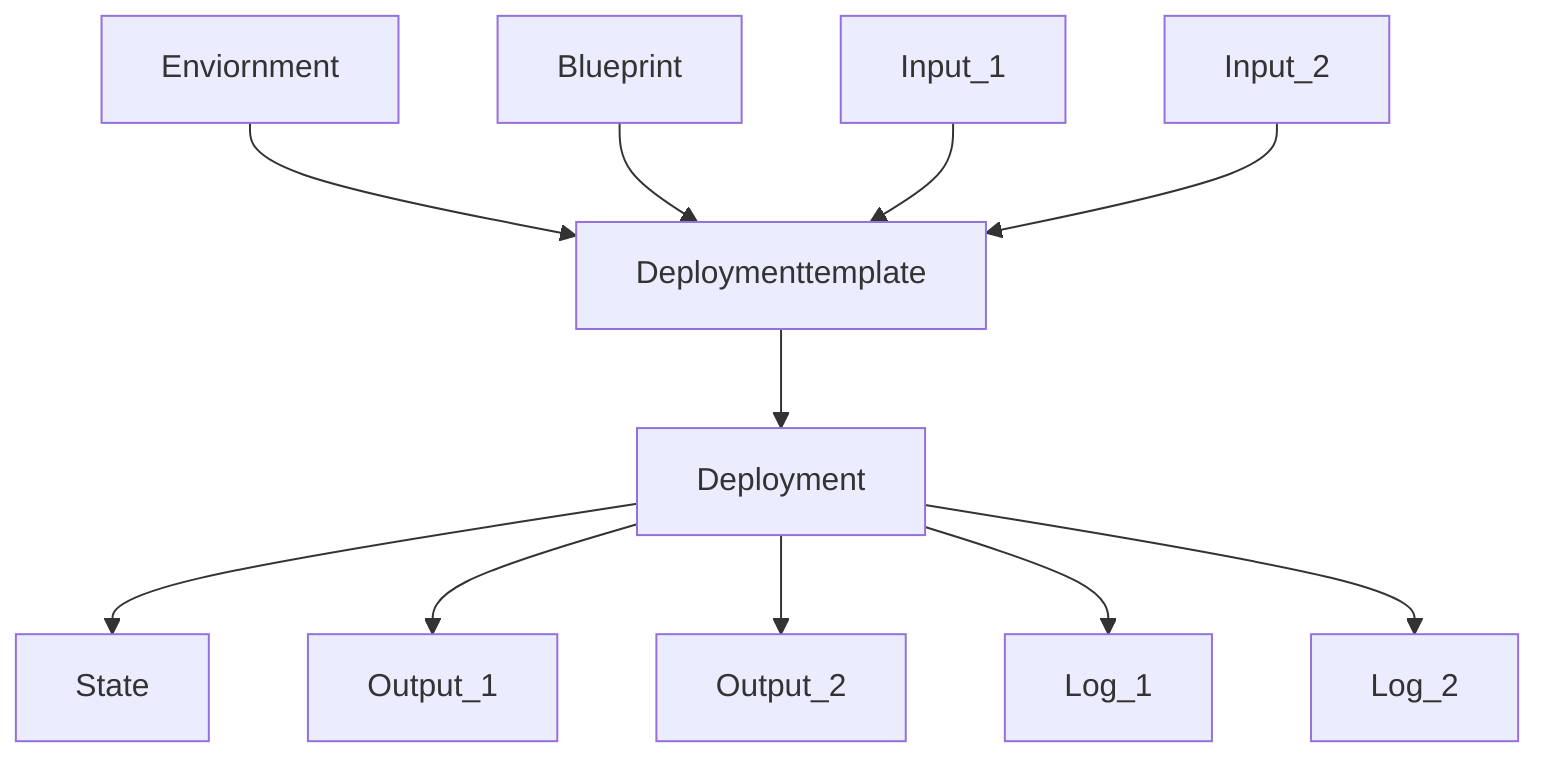 graph TD
    Enviornment --> Deploymenttemplate
    Blueprint --> Deploymenttemplate
    Input_1 --> Deploymenttemplate
    Input_2 --> Deploymenttemplate
    Deploymenttemplate --> Deployment
    Deployment --> State
    Deployment --> Output_1
    Deployment --> Output_2
    Deployment --> Log_1
    Deployment --> Log_2